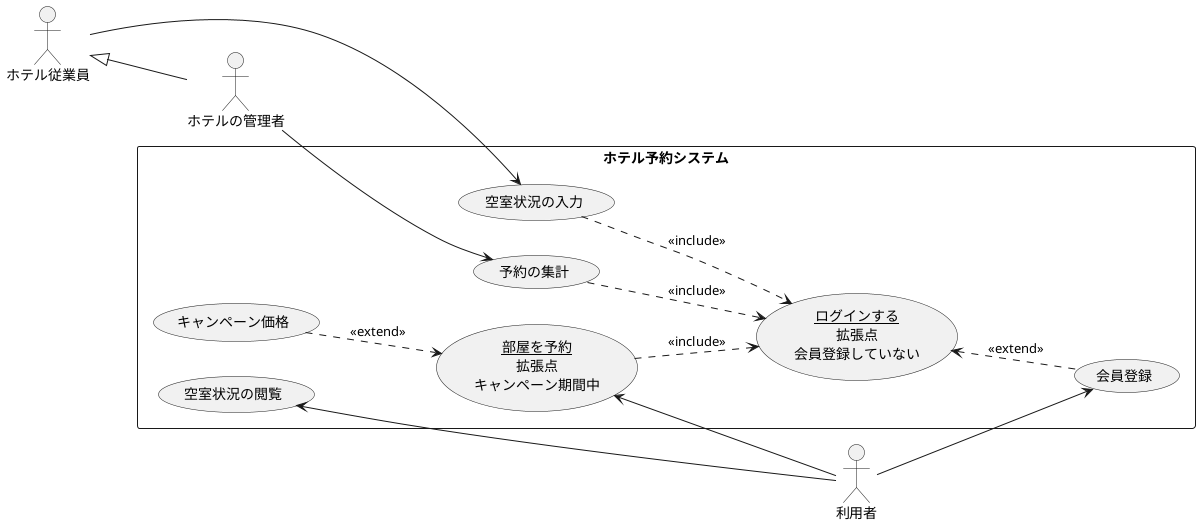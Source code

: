 @startuml ホテル予約システム
left to right direction
actor 利用者
actor ホテルの管理者
actor ホテル従業員
rectangle  ホテル予約システム{
    usecase 空室状況の閲覧
    usecase 空室状況の入力
    usecase 予約の集計
    usecase (<u>ログインする</u>\n拡張点\n会員登録していない) as rogin
    usecase キャンペーン価格
    usecase (<u>部屋を予約</u>\n拡張点\nキャンペーン期間中) as yoyaku
    usecase 会員登録
}
空室状況の閲覧 <-- 利用者
yoyaku <-- 利用者
利用者 --> 会員登録
ホテル従業員 --> 空室状況の入力
ホテルの管理者 --> 予約の集計
ホテル従業員 <|-- ホテルの管理者
空室状況の入力 ..> rogin : <<include>>
予約の集計 ..> rogin : <<include>>
キャンペーン価格 ..> yoyaku : <<extend>>
rogin <.. 会員登録 : <<extend>> 
yoyaku ..> rogin : <<include>>
@enduml